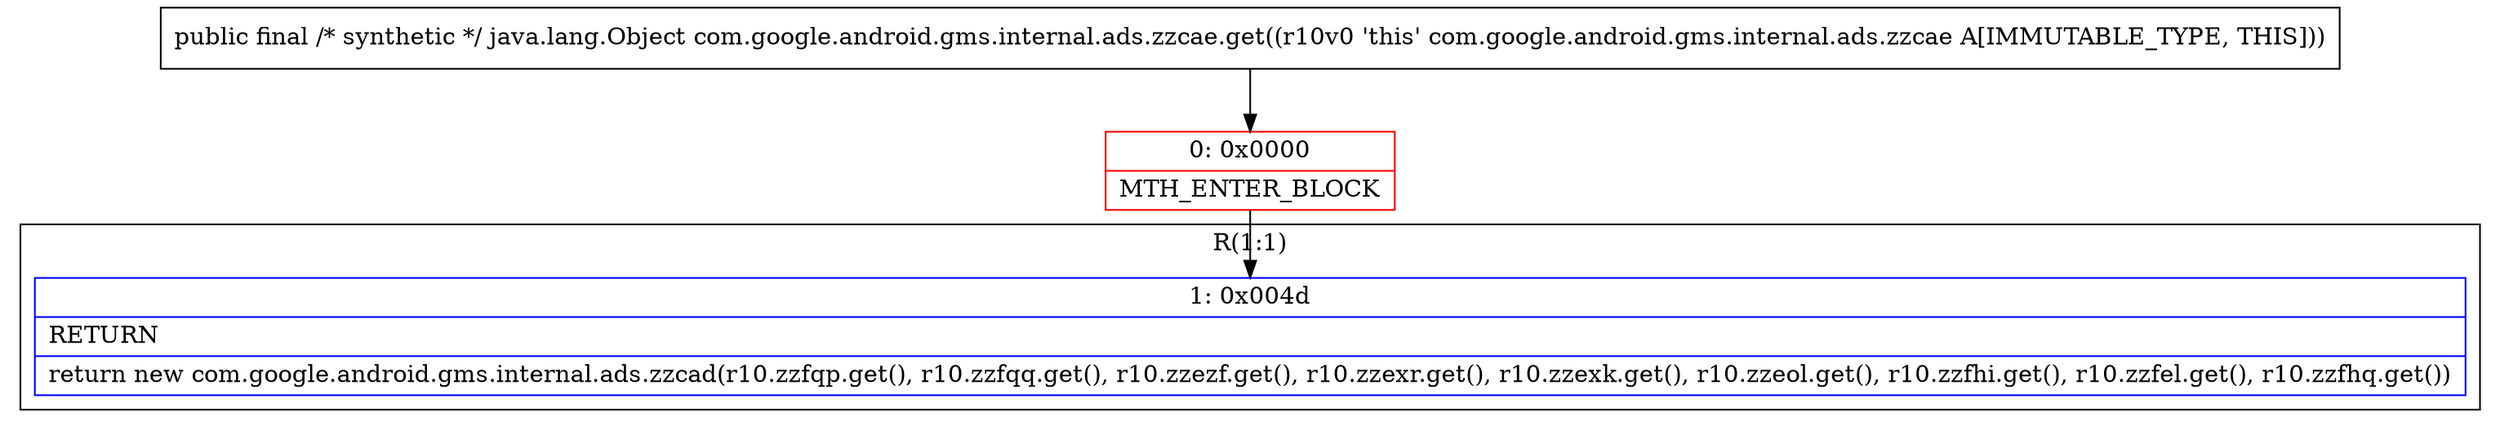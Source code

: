 digraph "CFG forcom.google.android.gms.internal.ads.zzcae.get()Ljava\/lang\/Object;" {
subgraph cluster_Region_169674966 {
label = "R(1:1)";
node [shape=record,color=blue];
Node_1 [shape=record,label="{1\:\ 0x004d|RETURN\l|return new com.google.android.gms.internal.ads.zzcad(r10.zzfqp.get(), r10.zzfqq.get(), r10.zzezf.get(), r10.zzexr.get(), r10.zzexk.get(), r10.zzeol.get(), r10.zzfhi.get(), r10.zzfel.get(), r10.zzfhq.get())\l}"];
}
Node_0 [shape=record,color=red,label="{0\:\ 0x0000|MTH_ENTER_BLOCK\l}"];
MethodNode[shape=record,label="{public final \/* synthetic *\/ java.lang.Object com.google.android.gms.internal.ads.zzcae.get((r10v0 'this' com.google.android.gms.internal.ads.zzcae A[IMMUTABLE_TYPE, THIS])) }"];
MethodNode -> Node_0;
Node_0 -> Node_1;
}

